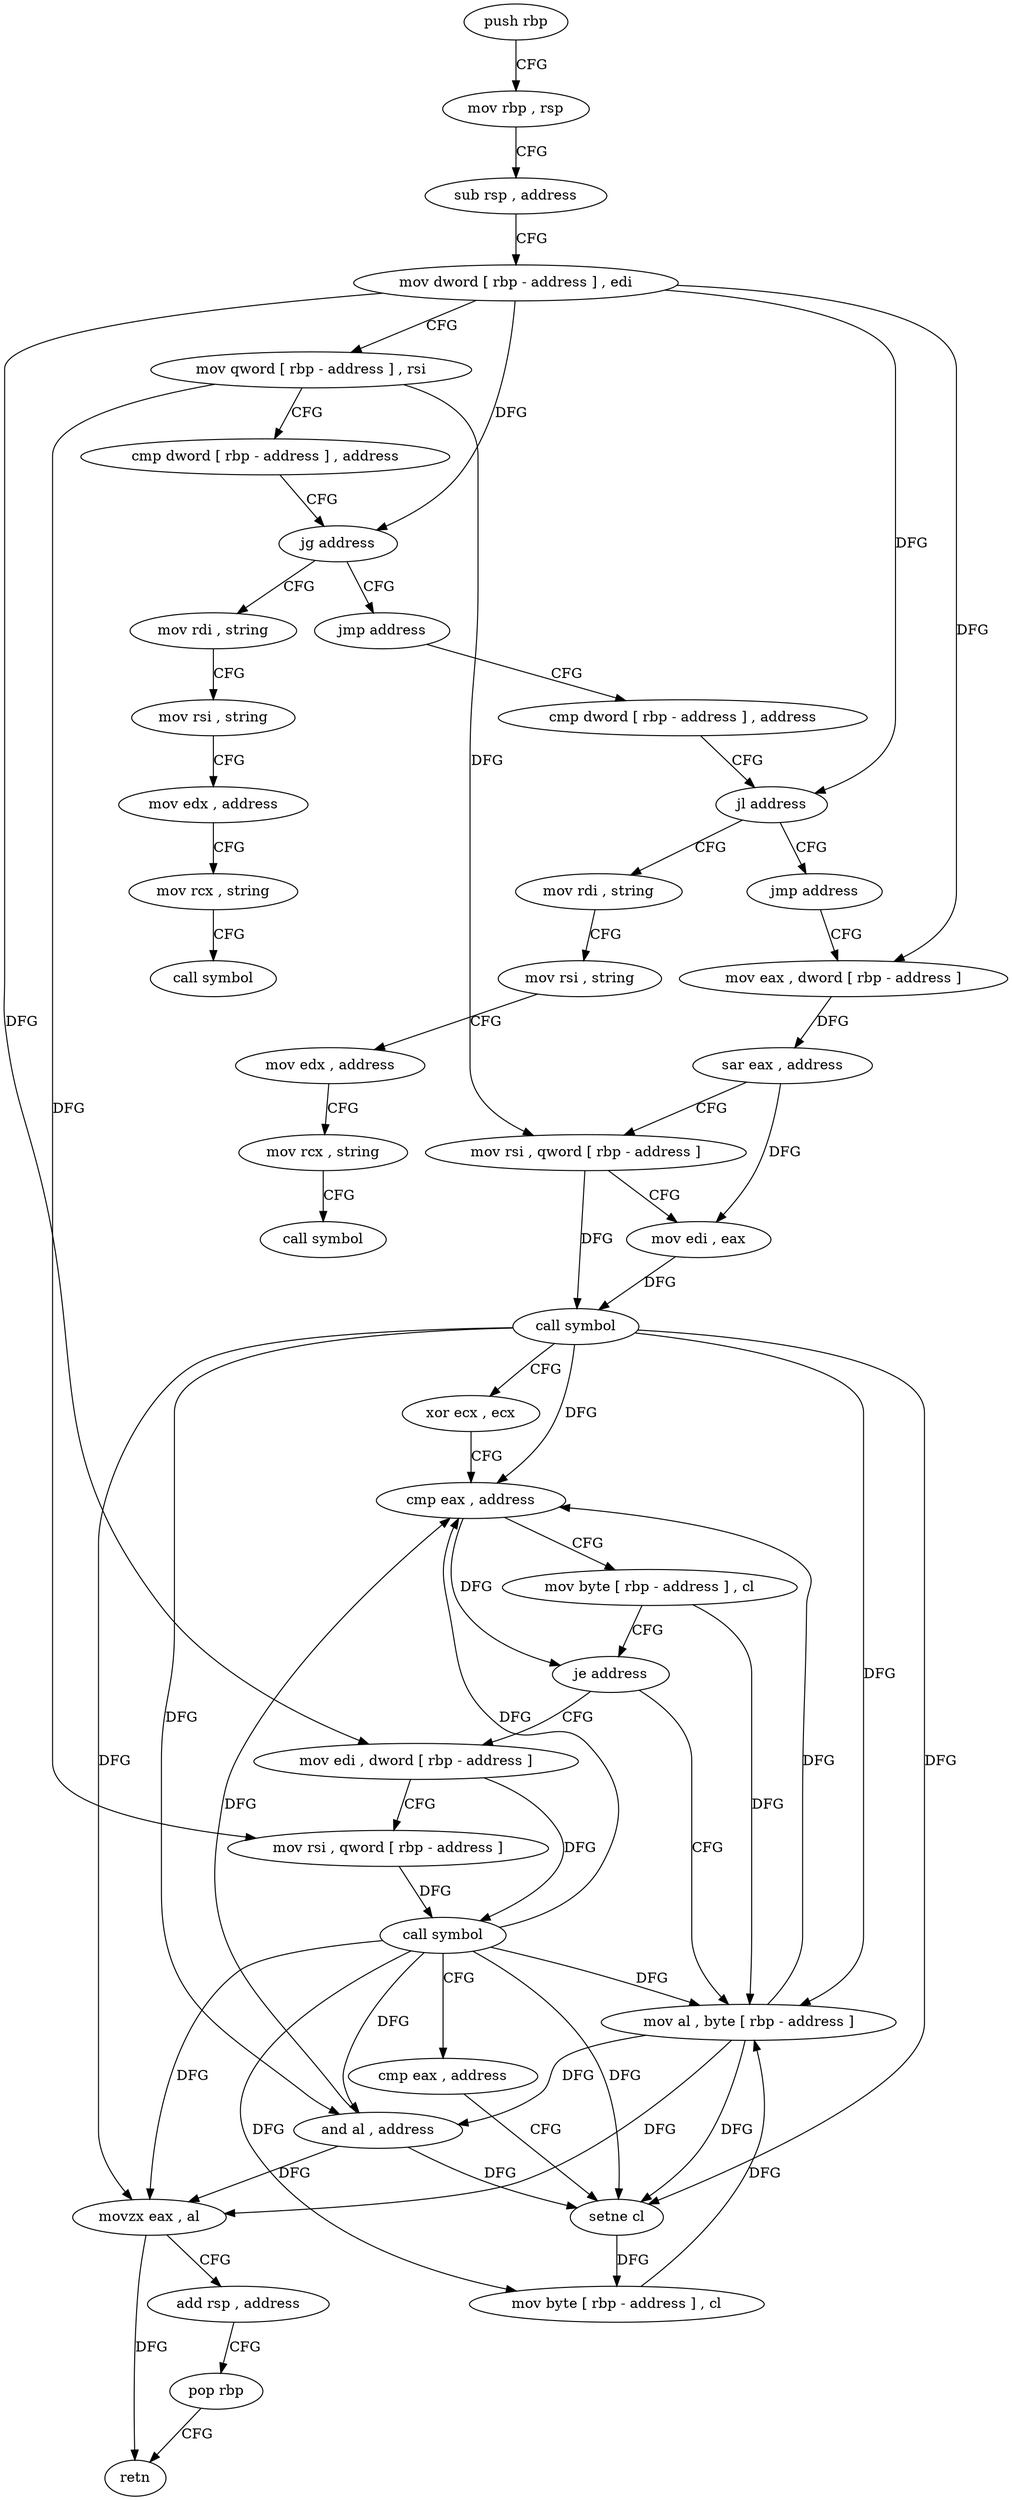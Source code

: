 digraph "func" {
"4201312" [label = "push rbp" ]
"4201313" [label = "mov rbp , rsp" ]
"4201316" [label = "sub rsp , address" ]
"4201320" [label = "mov dword [ rbp - address ] , edi" ]
"4201323" [label = "mov qword [ rbp - address ] , rsi" ]
"4201327" [label = "cmp dword [ rbp - address ] , address" ]
"4201334" [label = "jg address" ]
"4201345" [label = "mov rdi , string" ]
"4201340" [label = "jmp address" ]
"4201355" [label = "mov rsi , string" ]
"4201365" [label = "mov edx , address" ]
"4201370" [label = "mov rcx , string" ]
"4201380" [label = "call symbol" ]
"4201385" [label = "cmp dword [ rbp - address ] , address" ]
"4201392" [label = "jl address" ]
"4201403" [label = "mov rdi , string" ]
"4201398" [label = "jmp address" ]
"4201413" [label = "mov rsi , string" ]
"4201423" [label = "mov edx , address" ]
"4201428" [label = "mov rcx , string" ]
"4201438" [label = "call symbol" ]
"4201443" [label = "mov eax , dword [ rbp - address ]" ]
"4201446" [label = "sar eax , address" ]
"4201449" [label = "mov rsi , qword [ rbp - address ]" ]
"4201453" [label = "mov edi , eax" ]
"4201455" [label = "call symbol" ]
"4201460" [label = "xor ecx , ecx" ]
"4201462" [label = "cmp eax , address" ]
"4201465" [label = "mov byte [ rbp - address ] , cl" ]
"4201468" [label = "je address" ]
"4201495" [label = "mov al , byte [ rbp - address ]" ]
"4201474" [label = "mov edi , dword [ rbp - address ]" ]
"4201498" [label = "and al , address" ]
"4201500" [label = "movzx eax , al" ]
"4201503" [label = "add rsp , address" ]
"4201507" [label = "pop rbp" ]
"4201508" [label = "retn" ]
"4201477" [label = "mov rsi , qword [ rbp - address ]" ]
"4201481" [label = "call symbol" ]
"4201486" [label = "cmp eax , address" ]
"4201489" [label = "setne cl" ]
"4201492" [label = "mov byte [ rbp - address ] , cl" ]
"4201312" -> "4201313" [ label = "CFG" ]
"4201313" -> "4201316" [ label = "CFG" ]
"4201316" -> "4201320" [ label = "CFG" ]
"4201320" -> "4201323" [ label = "CFG" ]
"4201320" -> "4201334" [ label = "DFG" ]
"4201320" -> "4201392" [ label = "DFG" ]
"4201320" -> "4201443" [ label = "DFG" ]
"4201320" -> "4201474" [ label = "DFG" ]
"4201323" -> "4201327" [ label = "CFG" ]
"4201323" -> "4201449" [ label = "DFG" ]
"4201323" -> "4201477" [ label = "DFG" ]
"4201327" -> "4201334" [ label = "CFG" ]
"4201334" -> "4201345" [ label = "CFG" ]
"4201334" -> "4201340" [ label = "CFG" ]
"4201345" -> "4201355" [ label = "CFG" ]
"4201340" -> "4201385" [ label = "CFG" ]
"4201355" -> "4201365" [ label = "CFG" ]
"4201365" -> "4201370" [ label = "CFG" ]
"4201370" -> "4201380" [ label = "CFG" ]
"4201385" -> "4201392" [ label = "CFG" ]
"4201392" -> "4201403" [ label = "CFG" ]
"4201392" -> "4201398" [ label = "CFG" ]
"4201403" -> "4201413" [ label = "CFG" ]
"4201398" -> "4201443" [ label = "CFG" ]
"4201413" -> "4201423" [ label = "CFG" ]
"4201423" -> "4201428" [ label = "CFG" ]
"4201428" -> "4201438" [ label = "CFG" ]
"4201443" -> "4201446" [ label = "DFG" ]
"4201446" -> "4201449" [ label = "CFG" ]
"4201446" -> "4201453" [ label = "DFG" ]
"4201449" -> "4201453" [ label = "CFG" ]
"4201449" -> "4201455" [ label = "DFG" ]
"4201453" -> "4201455" [ label = "DFG" ]
"4201455" -> "4201460" [ label = "CFG" ]
"4201455" -> "4201462" [ label = "DFG" ]
"4201455" -> "4201495" [ label = "DFG" ]
"4201455" -> "4201498" [ label = "DFG" ]
"4201455" -> "4201500" [ label = "DFG" ]
"4201455" -> "4201489" [ label = "DFG" ]
"4201460" -> "4201462" [ label = "CFG" ]
"4201462" -> "4201465" [ label = "CFG" ]
"4201462" -> "4201468" [ label = "DFG" ]
"4201465" -> "4201468" [ label = "CFG" ]
"4201465" -> "4201495" [ label = "DFG" ]
"4201468" -> "4201495" [ label = "CFG" ]
"4201468" -> "4201474" [ label = "CFG" ]
"4201495" -> "4201498" [ label = "DFG" ]
"4201495" -> "4201462" [ label = "DFG" ]
"4201495" -> "4201500" [ label = "DFG" ]
"4201495" -> "4201489" [ label = "DFG" ]
"4201474" -> "4201477" [ label = "CFG" ]
"4201474" -> "4201481" [ label = "DFG" ]
"4201498" -> "4201500" [ label = "DFG" ]
"4201498" -> "4201462" [ label = "DFG" ]
"4201498" -> "4201489" [ label = "DFG" ]
"4201500" -> "4201503" [ label = "CFG" ]
"4201500" -> "4201508" [ label = "DFG" ]
"4201503" -> "4201507" [ label = "CFG" ]
"4201507" -> "4201508" [ label = "CFG" ]
"4201477" -> "4201481" [ label = "DFG" ]
"4201481" -> "4201486" [ label = "CFG" ]
"4201481" -> "4201462" [ label = "DFG" ]
"4201481" -> "4201498" [ label = "DFG" ]
"4201481" -> "4201500" [ label = "DFG" ]
"4201481" -> "4201495" [ label = "DFG" ]
"4201481" -> "4201489" [ label = "DFG" ]
"4201481" -> "4201492" [ label = "DFG" ]
"4201486" -> "4201489" [ label = "CFG" ]
"4201489" -> "4201492" [ label = "DFG" ]
"4201492" -> "4201495" [ label = "DFG" ]
}
